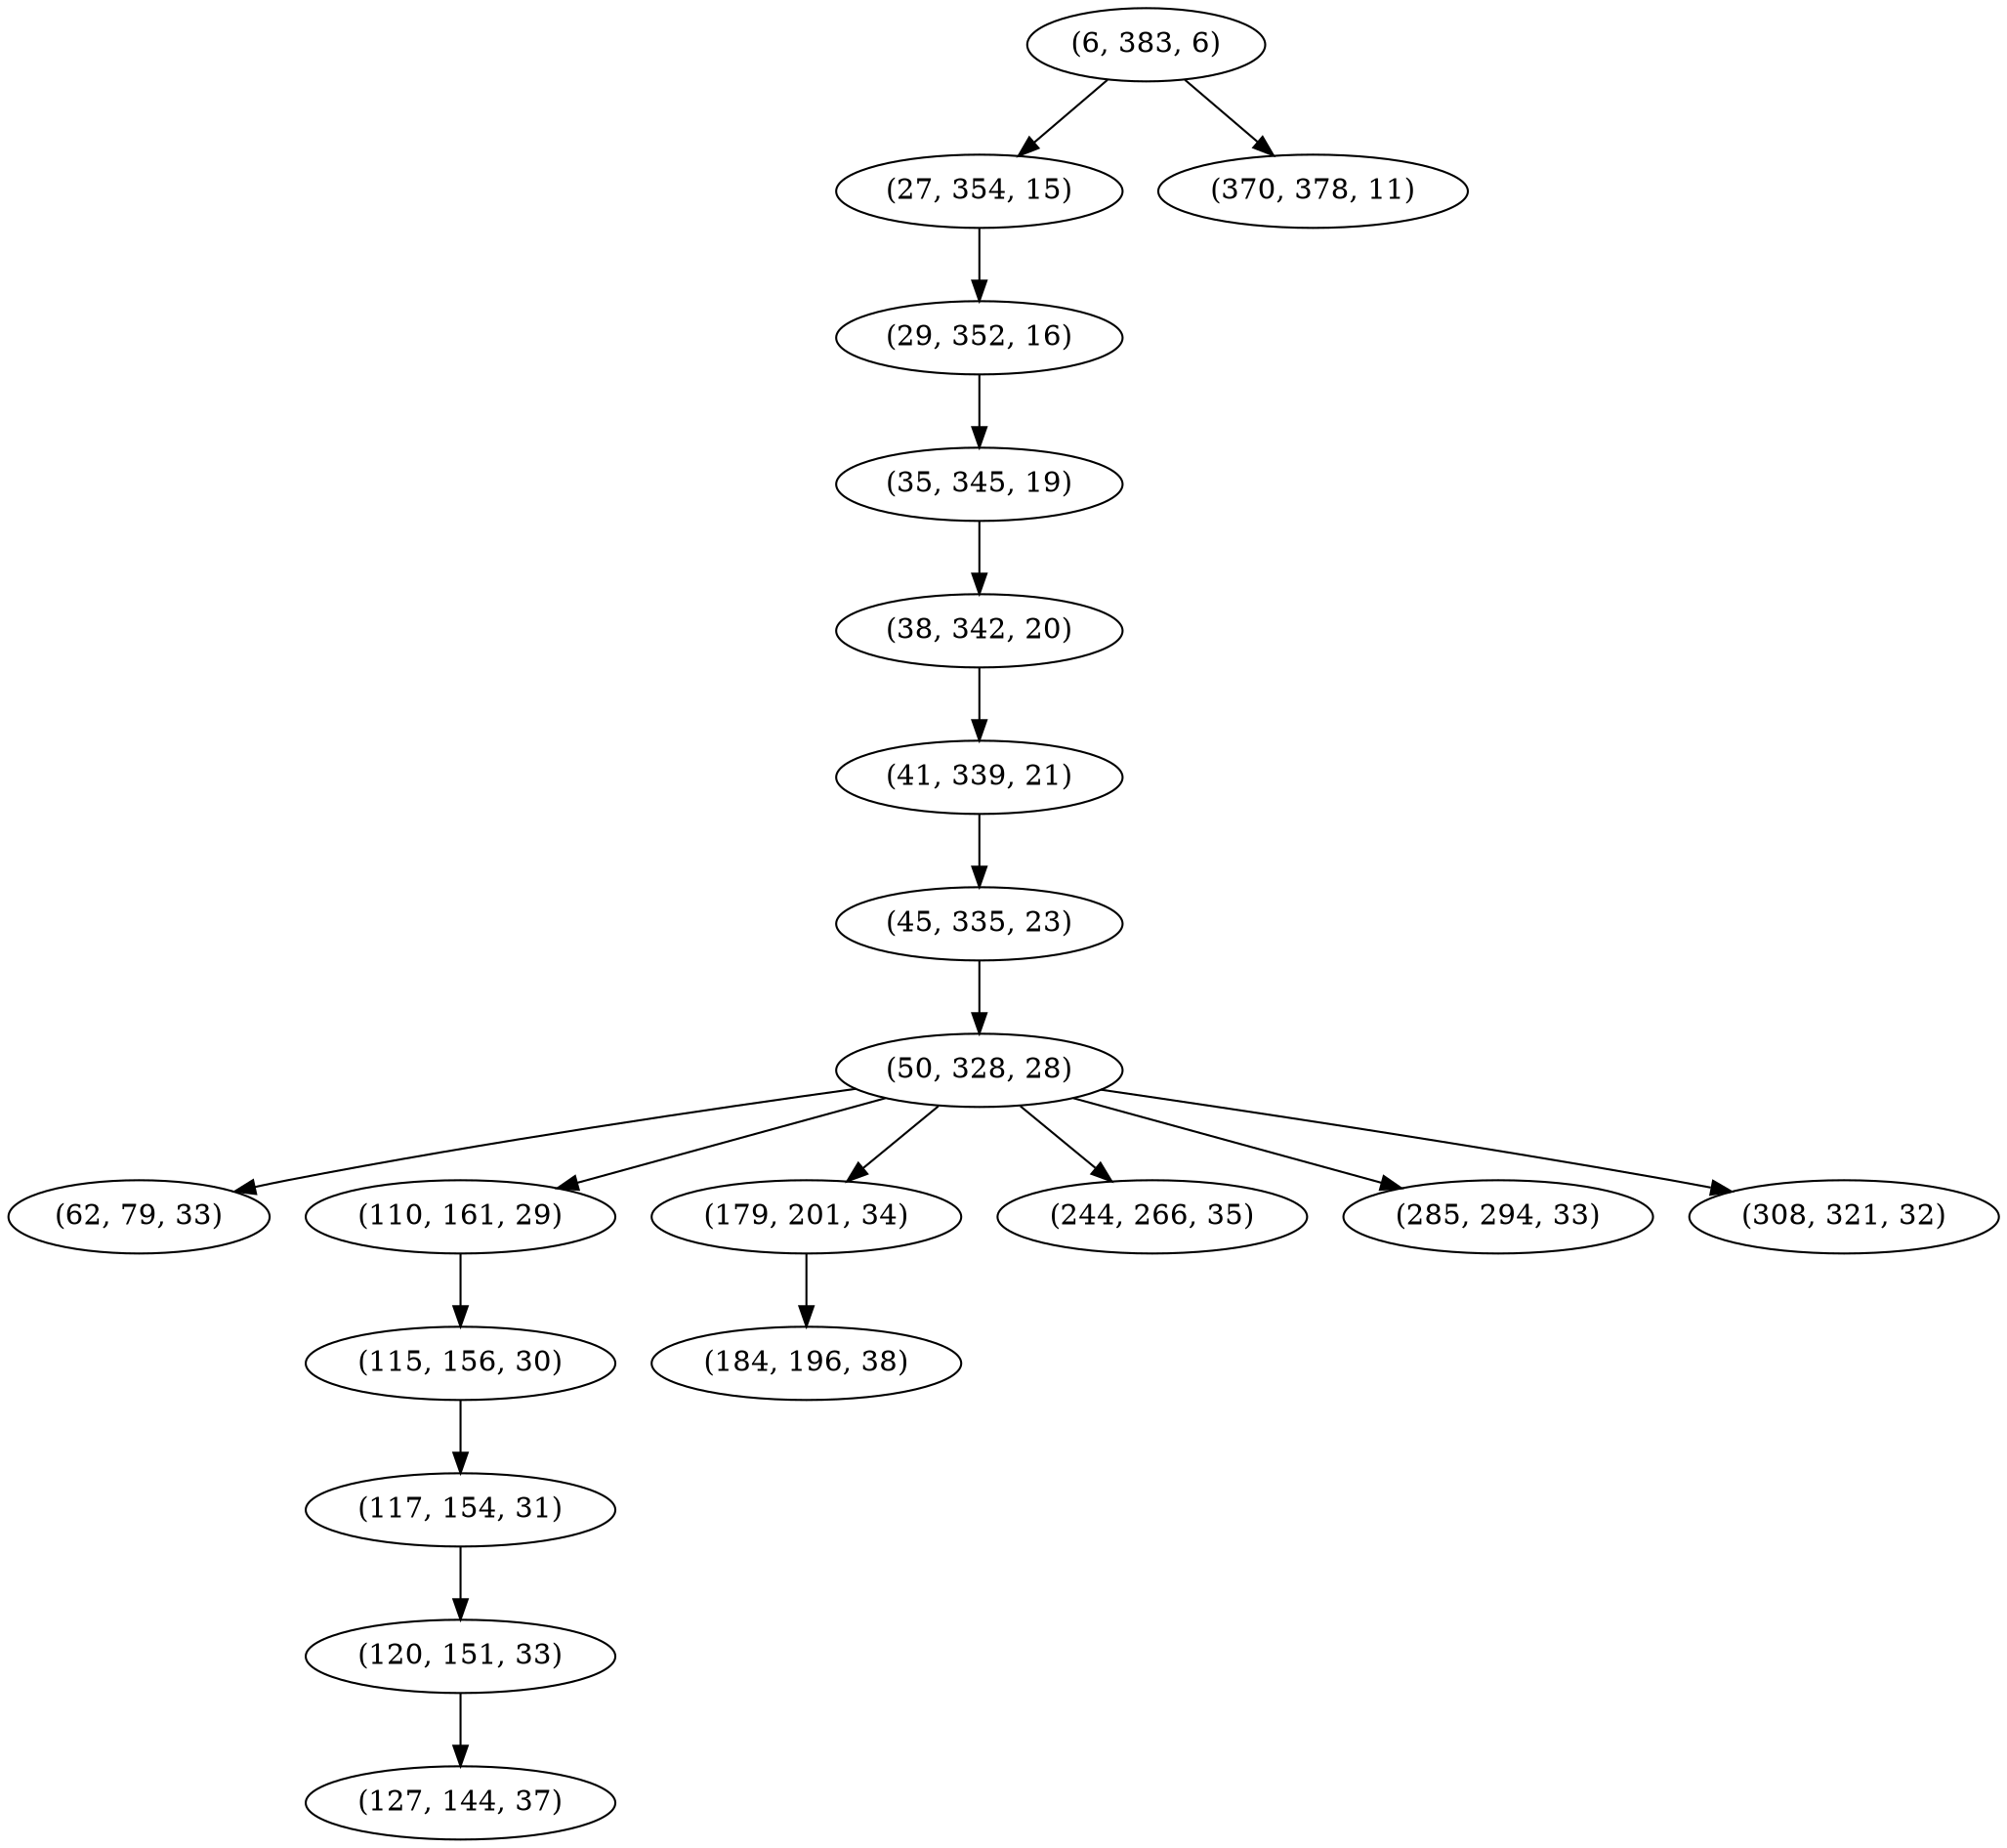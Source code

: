 digraph tree {
    "(6, 383, 6)";
    "(27, 354, 15)";
    "(29, 352, 16)";
    "(35, 345, 19)";
    "(38, 342, 20)";
    "(41, 339, 21)";
    "(45, 335, 23)";
    "(50, 328, 28)";
    "(62, 79, 33)";
    "(110, 161, 29)";
    "(115, 156, 30)";
    "(117, 154, 31)";
    "(120, 151, 33)";
    "(127, 144, 37)";
    "(179, 201, 34)";
    "(184, 196, 38)";
    "(244, 266, 35)";
    "(285, 294, 33)";
    "(308, 321, 32)";
    "(370, 378, 11)";
    "(6, 383, 6)" -> "(27, 354, 15)";
    "(6, 383, 6)" -> "(370, 378, 11)";
    "(27, 354, 15)" -> "(29, 352, 16)";
    "(29, 352, 16)" -> "(35, 345, 19)";
    "(35, 345, 19)" -> "(38, 342, 20)";
    "(38, 342, 20)" -> "(41, 339, 21)";
    "(41, 339, 21)" -> "(45, 335, 23)";
    "(45, 335, 23)" -> "(50, 328, 28)";
    "(50, 328, 28)" -> "(62, 79, 33)";
    "(50, 328, 28)" -> "(110, 161, 29)";
    "(50, 328, 28)" -> "(179, 201, 34)";
    "(50, 328, 28)" -> "(244, 266, 35)";
    "(50, 328, 28)" -> "(285, 294, 33)";
    "(50, 328, 28)" -> "(308, 321, 32)";
    "(110, 161, 29)" -> "(115, 156, 30)";
    "(115, 156, 30)" -> "(117, 154, 31)";
    "(117, 154, 31)" -> "(120, 151, 33)";
    "(120, 151, 33)" -> "(127, 144, 37)";
    "(179, 201, 34)" -> "(184, 196, 38)";
}
